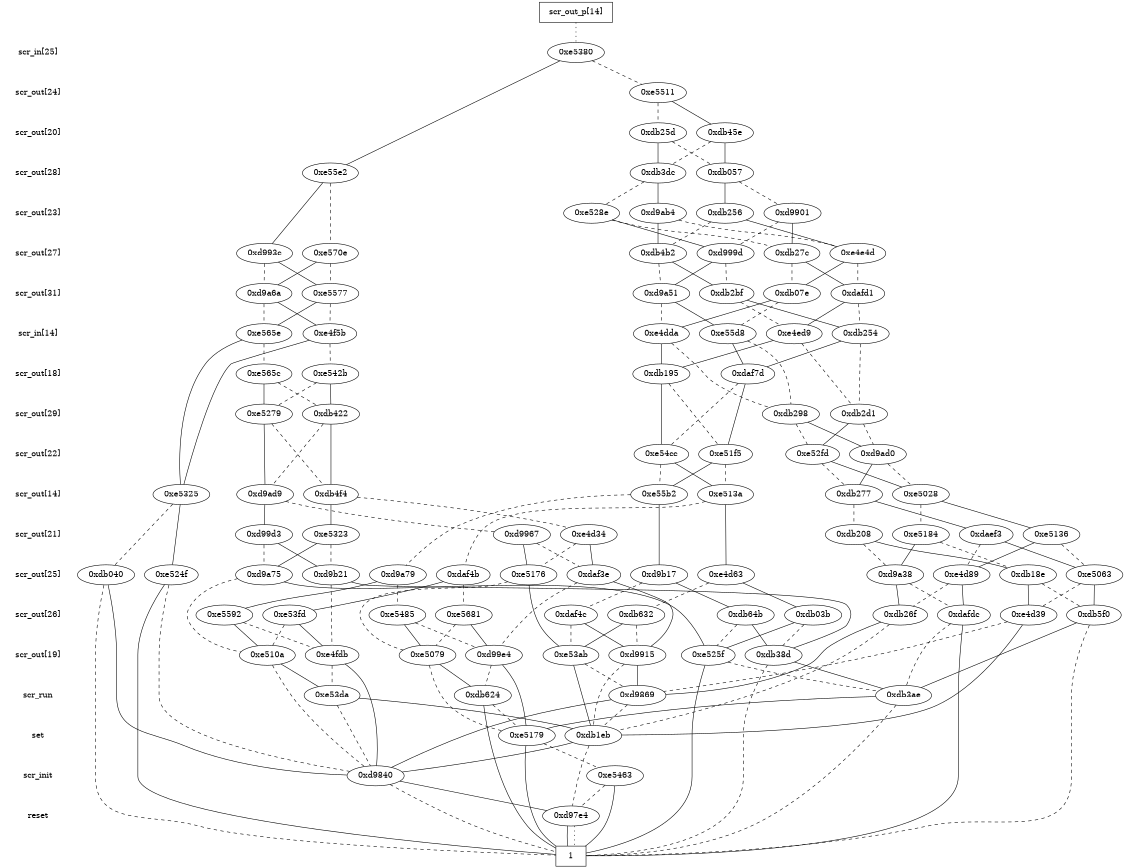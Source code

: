 digraph "DD" {
size = "7.5,10"
center = true;
edge [dir = none];
{ node [shape = plaintext];
  edge [style = invis];
  "CONST NODES" [style = invis];
" scr_in[25] " -> " scr_out[24] " -> " scr_out[20] " -> " scr_out[28] " -> " scr_out[23] " -> " scr_out[27] " -> " scr_out[31] " -> " scr_in[14] " -> " scr_out[18] " -> " scr_out[29] " -> " scr_out[22] " -> " scr_out[14] " -> " scr_out[21] " -> " scr_out[25] " -> " scr_out[26] " -> " scr_out[19] " -> " scr_run " -> " set " -> " scr_init " -> " reset " -> "CONST NODES"; 
}
{ rank = same; node [shape = box]; edge [style = invis];
"  scr_out_p[14]  "; }
{ rank = same; " scr_in[25] ";
"0xe5380";
}
{ rank = same; " scr_out[24] ";
"0xe5511";
}
{ rank = same; " scr_out[20] ";
"0xdb25d";
"0xdb45e";
}
{ rank = same; " scr_out[28] ";
"0xe55e2";
"0xdb3dc";
"0xdb057";
}
{ rank = same; " scr_out[23] ";
"0xd9ab4";
"0xdb256";
"0xd9901";
"0xe528e";
}
{ rank = same; " scr_out[27] ";
"0xd999d";
"0xd993c";
"0xdb27c";
"0xe570e";
"0xe4e4d";
"0xdb4b2";
}
{ rank = same; " scr_out[31] ";
"0xdb2bf";
"0xe5577";
"0xd9a6a";
"0xd9a51";
"0xdafd1";
"0xdb07e";
}
{ rank = same; " scr_in[14] ";
"0xe4ed9";
"0xe4dda";
"0xdb254";
"0xe55d8";
"0xe565e";
"0xe4f5b";
}
{ rank = same; " scr_out[18] ";
"0xdaf7d";
"0xe565c";
"0xdb195";
"0xe542b";
}
{ rank = same; " scr_out[29] ";
"0xdb298";
"0xdb422";
"0xe5279";
"0xdb2d1";
}
{ rank = same; " scr_out[22] ";
"0xe54cc";
"0xe51f5";
"0xd9ad0";
"0xe52fd";
}
{ rank = same; " scr_out[14] ";
"0xdb4f4";
"0xe55b2";
"0xe5028";
"0xe513a";
"0xd9ad9";
"0xdb277";
"0xe5325";
}
{ rank = same; " scr_out[21] ";
"0xdb208";
"0xe4d34";
"0xe5323";
"0xe5184";
"0xdaef3";
"0xd9967";
"0xd99d3";
"0xe5136";
}
{ rank = same; " scr_out[25] ";
"0xd9a38";
"0xe4d63";
"0xd9b21";
"0xe4d89";
"0xd9a75";
"0xe5063";
"0xe5176";
"0xdb040";
"0xdaf4b";
"0xe524f";
"0xd9a79";
"0xdaf3e";
"0xd9b17";
"0xdb18e";
}
{ rank = same; " scr_out[26] ";
"0xdaf4c";
"0xe5485";
"0xdafdc";
"0xdb632";
"0xdb26f";
"0xdb5f0";
"0xdb03b";
"0xe5681";
"0xdb64b";
"0xe5592";
"0xe4d39";
"0xe53fd";
}
{ rank = same; " scr_out[19] ";
"0xd99e4";
"0xe525f";
"0xe510a";
"0xd9915";
"0xdb38d";
"0xe53ab";
"0xe4fdb";
"0xe5079";
}
{ rank = same; " scr_run ";
"0xe53da";
"0xdb3ae";
"0xd9869";
"0xdb624";
}
{ rank = same; " set ";
"0xe5179";
"0xdb1eb";
}
{ rank = same; " scr_init ";
"0xe5463";
"0xd9840";
}
{ rank = same; " reset ";
"0xd97e4";
}
{ rank = same; "CONST NODES";
{ node [shape = box]; "0xd979d";
}
}
"  scr_out_p[14]  " -> "0xe5380" [style = dotted];
"0xe5380" -> "0xe55e2";
"0xe5380" -> "0xe5511" [style = dashed];
"0xe5511" -> "0xdb45e";
"0xe5511" -> "0xdb25d" [style = dashed];
"0xdb25d" -> "0xdb3dc";
"0xdb25d" -> "0xdb057" [style = dashed];
"0xdb45e" -> "0xdb057";
"0xdb45e" -> "0xdb3dc" [style = dashed];
"0xe55e2" -> "0xd993c";
"0xe55e2" -> "0xe570e" [style = dashed];
"0xdb3dc" -> "0xd9ab4";
"0xdb3dc" -> "0xe528e" [style = dashed];
"0xdb057" -> "0xdb256";
"0xdb057" -> "0xd9901" [style = dashed];
"0xd9ab4" -> "0xdb4b2";
"0xd9ab4" -> "0xe4e4d" [style = dashed];
"0xdb256" -> "0xe4e4d";
"0xdb256" -> "0xdb4b2" [style = dashed];
"0xd9901" -> "0xdb27c";
"0xd9901" -> "0xd999d" [style = dashed];
"0xe528e" -> "0xd999d";
"0xe528e" -> "0xdb27c" [style = dashed];
"0xd999d" -> "0xd9a51";
"0xd999d" -> "0xdb2bf" [style = dashed];
"0xd993c" -> "0xe5577";
"0xd993c" -> "0xd9a6a" [style = dashed];
"0xdb27c" -> "0xdafd1";
"0xdb27c" -> "0xdb07e" [style = dashed];
"0xe570e" -> "0xd9a6a";
"0xe570e" -> "0xe5577" [style = dashed];
"0xe4e4d" -> "0xdb07e";
"0xe4e4d" -> "0xdafd1" [style = dashed];
"0xdb4b2" -> "0xdb2bf";
"0xdb4b2" -> "0xd9a51" [style = dashed];
"0xdb2bf" -> "0xdb254";
"0xdb2bf" -> "0xe4ed9" [style = dashed];
"0xe5577" -> "0xe565e";
"0xe5577" -> "0xe4f5b" [style = dashed];
"0xd9a6a" -> "0xe4f5b";
"0xd9a6a" -> "0xe565e" [style = dashed];
"0xd9a51" -> "0xe55d8";
"0xd9a51" -> "0xe4dda" [style = dashed];
"0xdafd1" -> "0xe4ed9";
"0xdafd1" -> "0xdb254" [style = dashed];
"0xdb07e" -> "0xe4dda";
"0xdb07e" -> "0xe55d8" [style = dashed];
"0xe4ed9" -> "0xdb195";
"0xe4ed9" -> "0xdb2d1" [style = dashed];
"0xe4dda" -> "0xdb195";
"0xe4dda" -> "0xdb298" [style = dashed];
"0xdb254" -> "0xdaf7d";
"0xdb254" -> "0xdb2d1" [style = dashed];
"0xe55d8" -> "0xdaf7d";
"0xe55d8" -> "0xdb298" [style = dashed];
"0xe565e" -> "0xe5325";
"0xe565e" -> "0xe565c" [style = dashed];
"0xe4f5b" -> "0xe5325";
"0xe4f5b" -> "0xe542b" [style = dashed];
"0xdaf7d" -> "0xe51f5";
"0xdaf7d" -> "0xe54cc" [style = dashed];
"0xe565c" -> "0xe5279";
"0xe565c" -> "0xdb422" [style = dashed];
"0xdb195" -> "0xe54cc";
"0xdb195" -> "0xe51f5" [style = dashed];
"0xe542b" -> "0xdb422";
"0xe542b" -> "0xe5279" [style = dashed];
"0xdb298" -> "0xd9ad0";
"0xdb298" -> "0xe52fd" [style = dashed];
"0xdb422" -> "0xdb4f4";
"0xdb422" -> "0xd9ad9" [style = dashed];
"0xe5279" -> "0xd9ad9";
"0xe5279" -> "0xdb4f4" [style = dashed];
"0xdb2d1" -> "0xe52fd";
"0xdb2d1" -> "0xd9ad0" [style = dashed];
"0xe54cc" -> "0xe513a";
"0xe54cc" -> "0xe55b2" [style = dashed];
"0xe51f5" -> "0xe55b2";
"0xe51f5" -> "0xe513a" [style = dashed];
"0xd9ad0" -> "0xdb277";
"0xd9ad0" -> "0xe5028" [style = dashed];
"0xe52fd" -> "0xe5028";
"0xe52fd" -> "0xdb277" [style = dashed];
"0xdb4f4" -> "0xe5323";
"0xdb4f4" -> "0xe4d34" [style = dashed];
"0xe55b2" -> "0xd9b17";
"0xe55b2" -> "0xd9a79" [style = dashed];
"0xe5028" -> "0xe5136";
"0xe5028" -> "0xe5184" [style = dashed];
"0xe513a" -> "0xe4d63";
"0xe513a" -> "0xdaf4b" [style = dashed];
"0xd9ad9" -> "0xd99d3";
"0xd9ad9" -> "0xd9967" [style = dashed];
"0xdb277" -> "0xdaef3";
"0xdb277" -> "0xdb208" [style = dashed];
"0xe5325" -> "0xe524f";
"0xe5325" -> "0xdb040" [style = dashed];
"0xdb208" -> "0xdb18e";
"0xdb208" -> "0xd9a38" [style = dashed];
"0xe4d34" -> "0xdaf3e";
"0xe4d34" -> "0xe5176" [style = dashed];
"0xe5323" -> "0xd9a75";
"0xe5323" -> "0xd9b21" [style = dashed];
"0xe5184" -> "0xd9a38";
"0xe5184" -> "0xdb18e" [style = dashed];
"0xdaef3" -> "0xe5063";
"0xdaef3" -> "0xe4d89" [style = dashed];
"0xd9967" -> "0xe5176";
"0xd9967" -> "0xdaf3e" [style = dashed];
"0xd99d3" -> "0xd9b21";
"0xd99d3" -> "0xd9a75" [style = dashed];
"0xe5136" -> "0xe4d89";
"0xe5136" -> "0xe5063" [style = dashed];
"0xd9a38" -> "0xdb26f";
"0xd9a38" -> "0xdafdc" [style = dashed];
"0xe4d63" -> "0xdb03b";
"0xe4d63" -> "0xdb632" [style = dashed];
"0xd9b21" -> "0xdb38d";
"0xd9b21" -> "0xe4fdb" [style = dashed];
"0xe4d89" -> "0xdafdc";
"0xe4d89" -> "0xdb26f" [style = dashed];
"0xd9a75" -> "0xe525f";
"0xd9a75" -> "0xe510a" [style = dashed];
"0xe5063" -> "0xdb5f0";
"0xe5063" -> "0xe4d39" [style = dashed];
"0xe5176" -> "0xe53ab";
"0xe5176" -> "0xe5079" [style = dashed];
"0xdb040" -> "0xd9840";
"0xdb040" -> "0xd979d" [style = dashed];
"0xdaf4b" -> "0xe53fd";
"0xdaf4b" -> "0xe5681" [style = dashed];
"0xe524f" -> "0xd979d";
"0xe524f" -> "0xd9840" [style = dashed];
"0xd9a79" -> "0xe5592";
"0xd9a79" -> "0xe5485" [style = dashed];
"0xdaf3e" -> "0xd9915";
"0xdaf3e" -> "0xd99e4" [style = dashed];
"0xd9b17" -> "0xdb64b";
"0xd9b17" -> "0xdaf4c" [style = dashed];
"0xdb18e" -> "0xe4d39";
"0xdb18e" -> "0xdb5f0" [style = dashed];
"0xdaf4c" -> "0xd9915";
"0xdaf4c" -> "0xe53ab" [style = dashed];
"0xe5485" -> "0xe5079";
"0xe5485" -> "0xd99e4" [style = dashed];
"0xdafdc" -> "0xd979d";
"0xdafdc" -> "0xdb3ae" [style = dashed];
"0xdb632" -> "0xe53ab";
"0xdb632" -> "0xd9915" [style = dashed];
"0xdb26f" -> "0xd9869";
"0xdb26f" -> "0xdb1eb" [style = dashed];
"0xdb5f0" -> "0xdb3ae";
"0xdb5f0" -> "0xd979d" [style = dashed];
"0xdb03b" -> "0xe525f";
"0xdb03b" -> "0xdb38d" [style = dashed];
"0xe5681" -> "0xd99e4";
"0xe5681" -> "0xe5079" [style = dashed];
"0xdb64b" -> "0xdb38d";
"0xdb64b" -> "0xe525f" [style = dashed];
"0xe5592" -> "0xe510a";
"0xe5592" -> "0xe4fdb" [style = dashed];
"0xe4d39" -> "0xdb1eb";
"0xe4d39" -> "0xd9869" [style = dashed];
"0xe53fd" -> "0xe4fdb";
"0xe53fd" -> "0xe510a" [style = dashed];
"0xd99e4" -> "0xe5179";
"0xd99e4" -> "0xdb624" [style = dashed];
"0xe525f" -> "0xd979d";
"0xe525f" -> "0xdb3ae" [style = dashed];
"0xe510a" -> "0xe53da";
"0xe510a" -> "0xd9840" [style = dashed];
"0xd9915" -> "0xd9869";
"0xd9915" -> "0xdb1eb" [style = dashed];
"0xdb38d" -> "0xdb3ae";
"0xdb38d" -> "0xd979d" [style = dashed];
"0xe53ab" -> "0xdb1eb";
"0xe53ab" -> "0xd9869" [style = dashed];
"0xe4fdb" -> "0xd9840";
"0xe4fdb" -> "0xe53da" [style = dashed];
"0xe5079" -> "0xdb624";
"0xe5079" -> "0xe5179" [style = dashed];
"0xe53da" -> "0xdb1eb";
"0xe53da" -> "0xd9840" [style = dashed];
"0xdb3ae" -> "0xe5179";
"0xdb3ae" -> "0xd979d" [style = dashed];
"0xd9869" -> "0xd9840";
"0xd9869" -> "0xdb1eb" [style = dashed];
"0xdb624" -> "0xd979d";
"0xdb624" -> "0xe5179" [style = dashed];
"0xe5179" -> "0xd979d";
"0xe5179" -> "0xe5463" [style = dashed];
"0xdb1eb" -> "0xd9840";
"0xdb1eb" -> "0xd97e4" [style = dashed];
"0xe5463" -> "0xd979d";
"0xe5463" -> "0xd97e4" [style = dashed];
"0xd9840" -> "0xd97e4";
"0xd9840" -> "0xd979d" [style = dashed];
"0xd97e4" -> "0xd979d";
"0xd97e4" -> "0xd979d" [style = dotted];
"0xd979d" [label = "1"];
}
